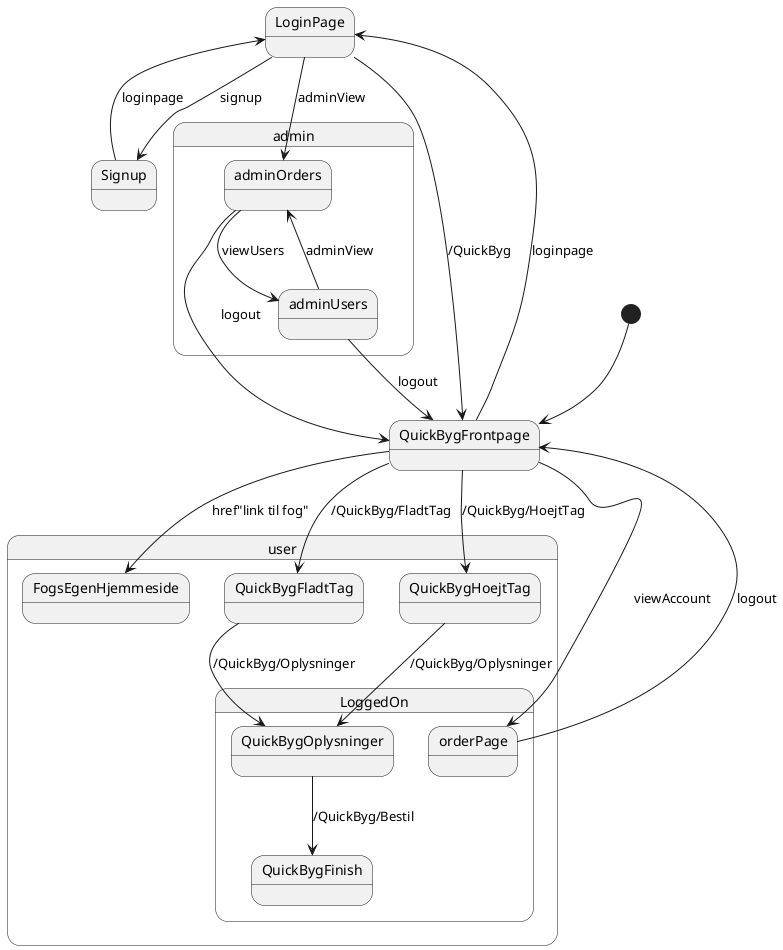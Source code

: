 @startuml
'https://plantuml.com/activity-diagram-beta

[*] --> QuickBygFrontpage
QuickBygFrontpage --> LoginPage :loginpage
LoginPage --> QuickBygFrontpage :/QuickByg
LoginPage --> Signup :signup
LoginPage <-- Signup :loginpage
state user{
QuickBygFrontpage --> FogsEgenHjemmeside :href"link til fog"
QuickBygFrontpage -->  QuickBygFladtTag :/QuickByg/FladtTag
QuickBygFrontpage --> QuickBygHoejtTag :/QuickByg/HoejtTag

state LoggedOn {
QuickBygFrontpage --> orderPage :viewAccount
QuickBygHoejtTag --> QuickBygOplysninger :/QuickByg/Oplysninger
QuickBygFladtTag --> QuickBygOplysninger :/QuickByg/Oplysninger
QuickBygOplysninger --> QuickBygFinish :/QuickByg/Bestil
orderPage --> QuickBygFrontpage :logout
}
}

state admin {
LoginPage --> adminOrders :adminView
adminOrders --> adminUsers : viewUsers
adminUsers --> adminOrders :adminView
adminOrders --> QuickBygFrontpage :logout
adminUsers --> QuickBygFrontpage :logout

}
@enduml
